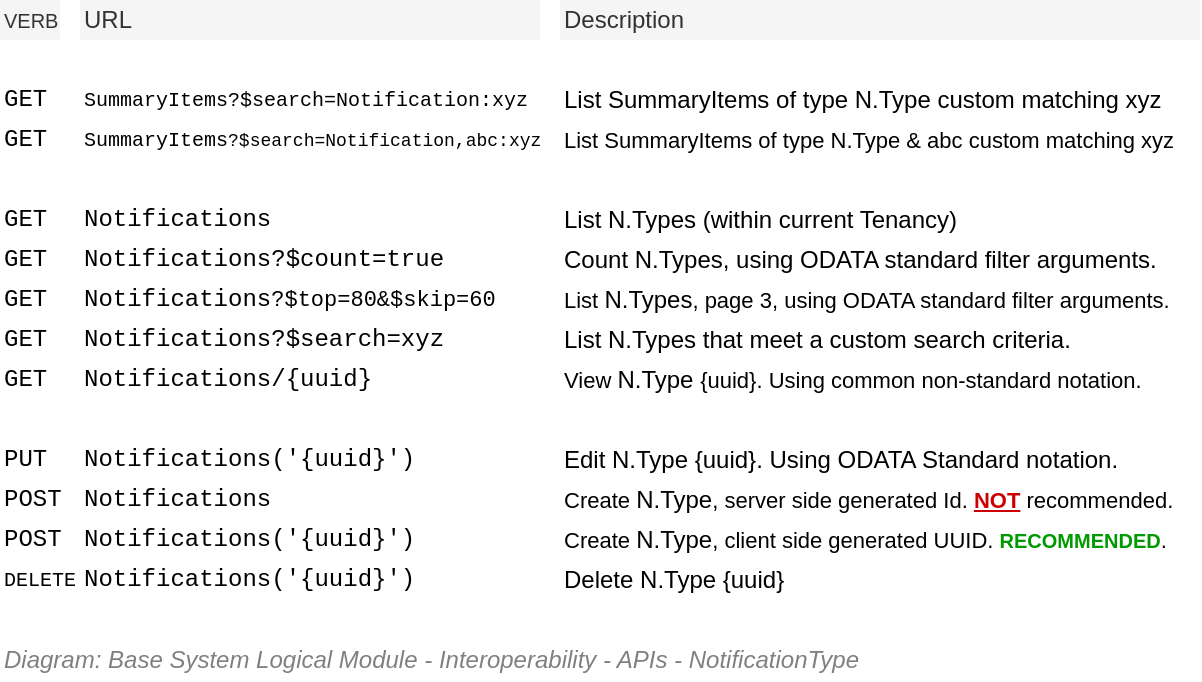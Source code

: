 <mxfile compressed="false" version="18.0.8" type="google">
  <diagram name="Integration/System Logical Module/API/Resource URLs/NotificationTypes" id="T8qMVdzdqlT6s8HkwZ6l">
    <mxGraphModel grid="1" page="1" gridSize="10" guides="1" tooltips="1" connect="1" arrows="1" fold="1" pageScale="1" pageWidth="850" pageHeight="1100" math="0" shadow="0">
      <root>
        <mxCell id="wF8GBNgwsvZnK6qSJ_7T-0" />
        <mxCell id="wF8GBNgwsvZnK6qSJ_7T-1" value="Diagram" parent="wF8GBNgwsvZnK6qSJ_7T-0" />
        <mxCell id="wF8GBNgwsvZnK6qSJ_7T-77" value="List N.Types (within current Tenancy)" style="text;html=1;strokeColor=none;fillColor=none;align=left;verticalAlign=middle;whiteSpace=wrap;rounded=0;dashed=1;fontFamily=Helvetica;fontSize=12;" vertex="1" parent="wF8GBNgwsvZnK6qSJ_7T-1">
          <mxGeometry x="400" y="300" width="320" height="20" as="geometry" />
        </mxCell>
        <mxCell id="wF8GBNgwsvZnK6qSJ_7T-78" value="Notifications" style="text;html=1;strokeColor=none;fillColor=none;align=left;verticalAlign=middle;whiteSpace=wrap;rounded=0;dashed=1;fontSize=12;fontFamily=Courier New;" vertex="1" parent="wF8GBNgwsvZnK6qSJ_7T-1">
          <mxGeometry x="160" y="300" width="200" height="20" as="geometry" />
        </mxCell>
        <mxCell id="wF8GBNgwsvZnK6qSJ_7T-79" value="Notifications/{uuid}" style="text;html=1;strokeColor=none;fillColor=none;align=left;verticalAlign=middle;whiteSpace=wrap;rounded=0;dashed=1;fontSize=12;fontFamily=Courier New;" vertex="1" parent="wF8GBNgwsvZnK6qSJ_7T-1">
          <mxGeometry x="160" y="380" width="200" height="20" as="geometry" />
        </mxCell>
        <mxCell id="wF8GBNgwsvZnK6qSJ_7T-80" value="View&amp;nbsp;&lt;span style=&quot;font-size: 12px&quot;&gt;N.Type&amp;nbsp;&lt;/span&gt;{uuid}. Using common non-standard notation." style="text;html=1;strokeColor=none;fillColor=none;align=left;verticalAlign=middle;whiteSpace=wrap;rounded=0;dashed=1;fontFamily=Helvetica;fontSize=11;" vertex="1" parent="wF8GBNgwsvZnK6qSJ_7T-1">
          <mxGeometry x="400" y="380" width="320" height="20" as="geometry" />
        </mxCell>
        <mxCell id="wF8GBNgwsvZnK6qSJ_7T-81" value="GET" style="text;html=1;strokeColor=none;fillColor=none;align=left;verticalAlign=middle;whiteSpace=wrap;rounded=0;dashed=1;fontSize=12;fontFamily=Courier New;" vertex="1" parent="wF8GBNgwsvZnK6qSJ_7T-1">
          <mxGeometry x="120" y="300" width="40" height="20" as="geometry" />
        </mxCell>
        <mxCell id="wF8GBNgwsvZnK6qSJ_7T-82" value="GET" style="text;html=1;strokeColor=none;fillColor=none;align=left;verticalAlign=middle;whiteSpace=wrap;rounded=0;dashed=1;fontSize=12;fontFamily=Courier New;" vertex="1" parent="wF8GBNgwsvZnK6qSJ_7T-1">
          <mxGeometry x="120" y="380" width="40" height="20" as="geometry" />
        </mxCell>
        <mxCell id="wF8GBNgwsvZnK6qSJ_7T-83" value="POST" style="text;html=1;strokeColor=none;fillColor=none;align=left;verticalAlign=middle;whiteSpace=wrap;rounded=0;dashed=1;fontSize=12;fontFamily=Courier New;" vertex="1" parent="wF8GBNgwsvZnK6qSJ_7T-1">
          <mxGeometry x="120" y="440" width="40" height="20" as="geometry" />
        </mxCell>
        <mxCell id="wF8GBNgwsvZnK6qSJ_7T-84" value="Notifications" style="text;html=1;strokeColor=none;fillColor=none;align=left;verticalAlign=middle;whiteSpace=wrap;rounded=0;dashed=1;fontSize=12;fontFamily=Courier New;" vertex="1" parent="wF8GBNgwsvZnK6qSJ_7T-1">
          <mxGeometry x="160" y="440" width="200" height="20" as="geometry" />
        </mxCell>
        <mxCell id="wF8GBNgwsvZnK6qSJ_7T-85" value="POST" style="text;html=1;strokeColor=none;fillColor=none;align=left;verticalAlign=middle;whiteSpace=wrap;rounded=0;dashed=1;fontSize=12;fontFamily=Courier New;" vertex="1" parent="wF8GBNgwsvZnK6qSJ_7T-1">
          <mxGeometry x="120" y="460" width="40" height="20" as="geometry" />
        </mxCell>
        <mxCell id="wF8GBNgwsvZnK6qSJ_7T-86" value="Notifications(&#39;{uuid}&#39;)" style="text;html=1;strokeColor=none;fillColor=none;align=left;verticalAlign=middle;whiteSpace=wrap;rounded=0;dashed=1;fontSize=12;fontFamily=Courier New;" vertex="1" parent="wF8GBNgwsvZnK6qSJ_7T-1">
          <mxGeometry x="160" y="460" width="200" height="20" as="geometry" />
        </mxCell>
        <mxCell id="wF8GBNgwsvZnK6qSJ_7T-87" value="Create&amp;nbsp;&lt;span style=&quot;font-size: 12px&quot;&gt;N.Type&lt;/span&gt;, server side generated Id. &lt;b style=&quot;font-size: 11px&quot;&gt;&lt;font color=&quot;#cc0000&quot; style=&quot;font-size: 11px&quot;&gt;&lt;u style=&quot;font-size: 11px&quot;&gt;NOT&lt;/u&gt;&lt;/font&gt; &lt;/b&gt;recommended." style="text;html=1;strokeColor=none;fillColor=none;align=left;verticalAlign=middle;whiteSpace=wrap;rounded=0;dashed=1;fontFamily=Helvetica;fontSize=11;" vertex="1" parent="wF8GBNgwsvZnK6qSJ_7T-1">
          <mxGeometry x="400" y="440" width="320" height="20" as="geometry" />
        </mxCell>
        <mxCell id="wF8GBNgwsvZnK6qSJ_7T-88" value="Create&amp;nbsp;&lt;span style=&quot;font-size: 12px&quot;&gt;N.Type&lt;/span&gt;, client side generated UUID. &lt;font color=&quot;#009900&quot; size=&quot;1&quot;&gt;&lt;b&gt;RECOMMENDED&lt;/b&gt;&lt;/font&gt;." style="text;html=1;strokeColor=none;fillColor=none;align=left;verticalAlign=middle;whiteSpace=wrap;rounded=0;dashed=1;fontFamily=Helvetica;fontSize=11;" vertex="1" parent="wF8GBNgwsvZnK6qSJ_7T-1">
          <mxGeometry x="400" y="460" width="320" height="20" as="geometry" />
        </mxCell>
        <mxCell id="wF8GBNgwsvZnK6qSJ_7T-89" value="PUT" style="text;html=1;strokeColor=none;fillColor=none;align=left;verticalAlign=middle;whiteSpace=wrap;rounded=0;dashed=1;fontSize=12;fontFamily=Courier New;" vertex="1" parent="wF8GBNgwsvZnK6qSJ_7T-1">
          <mxGeometry x="120" y="420" width="40" height="20" as="geometry" />
        </mxCell>
        <mxCell id="wF8GBNgwsvZnK6qSJ_7T-90" value="Notifications(&#39;{uuid}&#39;)" style="text;html=1;strokeColor=none;fillColor=none;align=left;verticalAlign=middle;whiteSpace=wrap;rounded=0;dashed=1;fontSize=12;fontFamily=Courier New;" vertex="1" parent="wF8GBNgwsvZnK6qSJ_7T-1">
          <mxGeometry x="160" y="420" width="200" height="20" as="geometry" />
        </mxCell>
        <mxCell id="wF8GBNgwsvZnK6qSJ_7T-91" value="Edit N.Type {uuid}. Using ODATA Standard notation." style="text;html=1;strokeColor=none;fillColor=none;align=left;verticalAlign=middle;whiteSpace=wrap;rounded=0;dashed=1;fontFamily=Helvetica;fontSize=12;" vertex="1" parent="wF8GBNgwsvZnK6qSJ_7T-1">
          <mxGeometry x="400" y="420" width="320" height="20" as="geometry" />
        </mxCell>
        <mxCell id="wF8GBNgwsvZnK6qSJ_7T-92" value="DELETE" style="text;html=1;strokeColor=none;fillColor=none;align=left;verticalAlign=middle;whiteSpace=wrap;rounded=0;dashed=1;fontSize=10;fontFamily=Courier New;" vertex="1" parent="wF8GBNgwsvZnK6qSJ_7T-1">
          <mxGeometry x="120" y="480" width="40" height="20" as="geometry" />
        </mxCell>
        <mxCell id="wF8GBNgwsvZnK6qSJ_7T-93" value="Notifications(&#39;{uuid}&#39;)" style="text;html=1;strokeColor=none;fillColor=none;align=left;verticalAlign=middle;whiteSpace=wrap;rounded=0;dashed=1;fontSize=12;fontFamily=Courier New;" vertex="1" parent="wF8GBNgwsvZnK6qSJ_7T-1">
          <mxGeometry x="160" y="480" width="200" height="20" as="geometry" />
        </mxCell>
        <mxCell id="wF8GBNgwsvZnK6qSJ_7T-94" value="Delete N.Type {uuid}" style="text;html=1;strokeColor=none;fillColor=none;align=left;verticalAlign=middle;whiteSpace=wrap;rounded=0;dashed=1;fontFamily=Helvetica;fontSize=12;" vertex="1" parent="wF8GBNgwsvZnK6qSJ_7T-1">
          <mxGeometry x="400" y="480" width="320" height="20" as="geometry" />
        </mxCell>
        <mxCell id="wF8GBNgwsvZnK6qSJ_7T-96" value="List&amp;nbsp;&lt;span style=&quot;font-size: 12px&quot;&gt;N.Types&lt;/span&gt;, page 3, using ODATA standard filter arguments." style="text;html=1;strokeColor=none;fillColor=none;align=left;verticalAlign=middle;whiteSpace=wrap;rounded=0;dashed=1;fontFamily=Helvetica;fontSize=11;" vertex="1" parent="wF8GBNgwsvZnK6qSJ_7T-1">
          <mxGeometry x="400" y="340" width="320" height="20" as="geometry" />
        </mxCell>
        <mxCell id="wF8GBNgwsvZnK6qSJ_7T-97" value="&lt;font style=&quot;font-size: 11px&quot;&gt;&lt;span style=&quot;font-size: 12px&quot;&gt;Notifications&lt;/span&gt;?$top=80&amp;amp;$skip=60&lt;/font&gt;" style="text;html=1;strokeColor=none;fillColor=none;align=left;verticalAlign=middle;whiteSpace=wrap;rounded=0;dashed=1;fontSize=12;fontFamily=Courier New;" vertex="1" parent="wF8GBNgwsvZnK6qSJ_7T-1">
          <mxGeometry x="160" y="340" width="230" height="20" as="geometry" />
        </mxCell>
        <mxCell id="wF8GBNgwsvZnK6qSJ_7T-98" value="GET" style="text;html=1;strokeColor=none;fillColor=none;align=left;verticalAlign=middle;whiteSpace=wrap;rounded=0;dashed=1;fontSize=12;fontFamily=Courier New;" vertex="1" parent="wF8GBNgwsvZnK6qSJ_7T-1">
          <mxGeometry x="120" y="340" width="40" height="20" as="geometry" />
        </mxCell>
        <mxCell id="wF8GBNgwsvZnK6qSJ_7T-99" value="Count N.Types, using ODATA standard filter arguments." style="text;html=1;strokeColor=none;fillColor=none;align=left;verticalAlign=middle;whiteSpace=wrap;rounded=0;dashed=1;fontFamily=Helvetica;fontSize=12;" vertex="1" parent="wF8GBNgwsvZnK6qSJ_7T-1">
          <mxGeometry x="400" y="320" width="320" height="20" as="geometry" />
        </mxCell>
        <mxCell id="wF8GBNgwsvZnK6qSJ_7T-100" value="Notifications?$count=true" style="text;html=1;strokeColor=none;fillColor=none;align=left;verticalAlign=middle;whiteSpace=wrap;rounded=0;dashed=1;fontSize=12;fontFamily=Courier New;" vertex="1" parent="wF8GBNgwsvZnK6qSJ_7T-1">
          <mxGeometry x="160" y="320" width="200" height="20" as="geometry" />
        </mxCell>
        <mxCell id="wF8GBNgwsvZnK6qSJ_7T-101" value="GET" style="text;html=1;strokeColor=none;fillColor=none;align=left;verticalAlign=middle;whiteSpace=wrap;rounded=0;dashed=1;fontSize=12;fontFamily=Courier New;" vertex="1" parent="wF8GBNgwsvZnK6qSJ_7T-1">
          <mxGeometry x="120" y="320" width="40" height="20" as="geometry" />
        </mxCell>
        <mxCell id="wF8GBNgwsvZnK6qSJ_7T-140" value="List N.Types that meet a custom search criteria." style="text;html=1;strokeColor=none;fillColor=none;align=left;verticalAlign=middle;whiteSpace=wrap;rounded=0;dashed=1;fontFamily=Helvetica;fontSize=12;" vertex="1" parent="wF8GBNgwsvZnK6qSJ_7T-1">
          <mxGeometry x="400" y="360" width="320" height="20" as="geometry" />
        </mxCell>
        <mxCell id="wF8GBNgwsvZnK6qSJ_7T-141" value="Notifications?$search=xyz" style="text;html=1;strokeColor=none;fillColor=none;align=left;verticalAlign=middle;whiteSpace=wrap;rounded=0;dashed=1;fontSize=12;fontFamily=Courier New;" vertex="1" parent="wF8GBNgwsvZnK6qSJ_7T-1">
          <mxGeometry x="160" y="360" width="200" height="20" as="geometry" />
        </mxCell>
        <mxCell id="wF8GBNgwsvZnK6qSJ_7T-142" value="GET" style="text;html=1;strokeColor=none;fillColor=none;align=left;verticalAlign=middle;whiteSpace=wrap;rounded=0;dashed=1;fontSize=12;fontFamily=Courier New;" vertex="1" parent="wF8GBNgwsvZnK6qSJ_7T-1">
          <mxGeometry x="120" y="360" width="40" height="20" as="geometry" />
        </mxCell>
        <mxCell id="wF8GBNgwsvZnK6qSJ_7T-196" value="Description" style="text;html=1;strokeColor=none;fillColor=#f5f5f5;align=left;verticalAlign=middle;whiteSpace=wrap;rounded=0;fontSize=12;fontFamily=Helvetica;fontColor=#333333;fontStyle=0" vertex="1" parent="wF8GBNgwsvZnK6qSJ_7T-1">
          <mxGeometry x="400" y="200" width="320" height="20" as="geometry" />
        </mxCell>
        <mxCell id="wF8GBNgwsvZnK6qSJ_7T-197" value="URL" style="text;html=1;strokeColor=none;fillColor=#f5f5f5;align=left;verticalAlign=middle;whiteSpace=wrap;rounded=0;fontSize=12;fontFamily=Helvetica;fontColor=#333333;fontStyle=0" vertex="1" parent="wF8GBNgwsvZnK6qSJ_7T-1">
          <mxGeometry x="160" y="200" width="230" height="20" as="geometry" />
        </mxCell>
        <mxCell id="wF8GBNgwsvZnK6qSJ_7T-198" value="&lt;font style=&quot;font-size: 10px;&quot;&gt;VERB&lt;/font&gt;" style="text;html=1;strokeColor=none;fillColor=#f5f5f5;align=left;verticalAlign=middle;whiteSpace=wrap;rounded=0;fontSize=10;fontFamily=Helvetica;fontColor=#333333;fontStyle=0" vertex="1" parent="wF8GBNgwsvZnK6qSJ_7T-1">
          <mxGeometry x="120" y="200" width="30" height="20" as="geometry" />
        </mxCell>
        <mxCell id="wF8GBNgwsvZnK6qSJ_7T-199" value="&lt;font style=&quot;font-size: 9px&quot;&gt;&lt;span style=&quot;font-size: 10px&quot;&gt;SummaryItems&lt;/span&gt;?$search=Notification,abc:xyz&lt;/font&gt;" style="text;html=1;strokeColor=none;fillColor=none;align=left;verticalAlign=middle;whiteSpace=wrap;rounded=0;dashed=1;fontSize=9;fontFamily=Courier New;" vertex="1" parent="wF8GBNgwsvZnK6qSJ_7T-1">
          <mxGeometry x="160" y="260" width="250" height="20" as="geometry" />
        </mxCell>
        <mxCell id="wF8GBNgwsvZnK6qSJ_7T-200" value="GET" style="text;html=1;strokeColor=none;fillColor=none;align=left;verticalAlign=middle;whiteSpace=wrap;rounded=0;dashed=1;fontSize=12;fontFamily=Courier New;" vertex="1" parent="wF8GBNgwsvZnK6qSJ_7T-1">
          <mxGeometry x="120" y="260" width="40" height="20" as="geometry" />
        </mxCell>
        <mxCell id="wF8GBNgwsvZnK6qSJ_7T-201" value="&lt;font style=&quot;font-size: 10px&quot;&gt;SummaryItems?$search=Notification:xyz&lt;/font&gt;" style="text;html=1;strokeColor=none;fillColor=none;align=left;verticalAlign=middle;whiteSpace=wrap;rounded=0;dashed=1;fontSize=10;fontFamily=Courier New;" vertex="1" parent="wF8GBNgwsvZnK6qSJ_7T-1">
          <mxGeometry x="160" y="240" width="240" height="20" as="geometry" />
        </mxCell>
        <mxCell id="wF8GBNgwsvZnK6qSJ_7T-202" value="GET" style="text;html=1;strokeColor=none;fillColor=none;align=left;verticalAlign=middle;whiteSpace=wrap;rounded=0;dashed=1;fontSize=12;fontFamily=Courier New;" vertex="1" parent="wF8GBNgwsvZnK6qSJ_7T-1">
          <mxGeometry x="120" y="240" width="40" height="20" as="geometry" />
        </mxCell>
        <mxCell id="wF8GBNgwsvZnK6qSJ_7T-203" value="List SummaryItems of type N.Type custom matching xyz" style="text;html=1;strokeColor=none;fillColor=none;align=left;verticalAlign=middle;whiteSpace=wrap;rounded=0;dashed=1;fontFamily=Helvetica;fontSize=12;" vertex="1" parent="wF8GBNgwsvZnK6qSJ_7T-1">
          <mxGeometry x="400" y="240" width="320" height="20" as="geometry" />
        </mxCell>
        <mxCell id="wF8GBNgwsvZnK6qSJ_7T-204" value="&lt;font style=&quot;font-size: 11px&quot;&gt;List SummaryItems of type N.Type &amp;amp; abc custom matching xyz&lt;/font&gt;" style="text;html=1;strokeColor=none;fillColor=none;align=left;verticalAlign=middle;whiteSpace=wrap;rounded=0;dashed=1;fontFamily=Helvetica;fontSize=12;" vertex="1" parent="wF8GBNgwsvZnK6qSJ_7T-1">
          <mxGeometry x="400" y="260" width="320" height="20" as="geometry" />
        </mxCell>
        <mxCell id="5ZJqYq11fbvxbrqz1hA8-0" value="Title/Diagram" parent="wF8GBNgwsvZnK6qSJ_7T-0" />
        <mxCell id="aKjAG9MWlovy6WBci8t_-0" value="&lt;font style=&quot;font-size: 12px ; font-weight: normal&quot;&gt;&lt;i&gt;Diagram: Base&amp;nbsp;&lt;/i&gt;&lt;i&gt;System&amp;nbsp;&lt;/i&gt;&lt;i&gt;Logical Module -&amp;nbsp;&lt;/i&gt;&lt;i&gt;Interoperability&amp;nbsp;&lt;/i&gt;&lt;i&gt;- APIs - NotificationType&lt;/i&gt;&lt;/font&gt;" style="text;strokeColor=none;fillColor=none;html=1;fontSize=12;fontStyle=1;verticalAlign=middle;align=left;shadow=0;glass=0;comic=0;opacity=30;fontColor=#808080;" vertex="1" parent="5ZJqYq11fbvxbrqz1hA8-0">
          <mxGeometry x="120" y="520" width="560" height="20" as="geometry" />
        </mxCell>
        <mxCell id="5ZJqYq11fbvxbrqz1hA8-1" value="Title/Page" visible="0" parent="wF8GBNgwsvZnK6qSJ_7T-0" />
        <mxCell id="aKjAG9MWlovy6WBci8t_-1" value="" style="group;fontSize=12;" vertex="1" connectable="0" parent="5ZJqYq11fbvxbrqz1hA8-1">
          <mxGeometry x="120" y="120" width="600" height="45" as="geometry" />
        </mxCell>
        <mxCell id="aKjAG9MWlovy6WBci8t_-2" value="&lt;font style=&quot;font-size: 12px&quot;&gt;Base Logical Module - Interoperability&amp;nbsp;- APIs - NotificationType&lt;/font&gt;" style="text;strokeColor=none;fillColor=none;html=1;fontSize=12;fontStyle=1;verticalAlign=middle;align=left;shadow=0;glass=0;comic=0;opacity=30;fontColor=#808080;" vertex="1" parent="aKjAG9MWlovy6WBci8t_-1">
          <mxGeometry y="20" width="600" height="20" as="geometry" />
        </mxCell>
        <mxCell id="aKjAG9MWlovy6WBci8t_-3" value="" style="line;strokeWidth=2;html=1;shadow=0;glass=0;comic=0;fillColor=none;fontSize=10;fontColor=#CCCCCC;labelBackgroundColor=none;strokeColor=#CCCCCC;" vertex="1" parent="aKjAG9MWlovy6WBci8t_-1">
          <mxGeometry y="35" width="600" height="10" as="geometry" />
        </mxCell>
        <mxCell id="5ZJqYq11fbvxbrqz1hA8-2" value="About" parent="wF8GBNgwsvZnK6qSJ_7T-0" />
      </root>
    </mxGraphModel>
  </diagram>
</mxfile>
